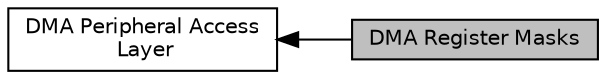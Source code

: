 digraph "DMA Register Masks"
{
  edge [fontname="Helvetica",fontsize="10",labelfontname="Helvetica",labelfontsize="10"];
  node [fontname="Helvetica",fontsize="10",shape=box];
  rankdir=LR;
  Node2 [label="DMA Peripheral Access\l Layer",height=0.2,width=0.4,color="black", fillcolor="white", style="filled",URL="$group___d_m_a___peripheral___access___layer.html",tooltip=" "];
  Node1 [label="DMA Register Masks",height=0.2,width=0.4,color="black", fillcolor="grey75", style="filled", fontcolor="black",tooltip=" "];
  Node2->Node1 [shape=plaintext, dir="back", style="solid"];
}
